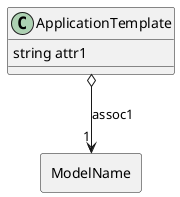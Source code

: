 @startuml

class "ApplicationTemplate" as Model {
 string attr1

 
}

rectangle "ModelName" as ModelName {
}

Model o--> "1" ModelName : assoc1




@enduml
